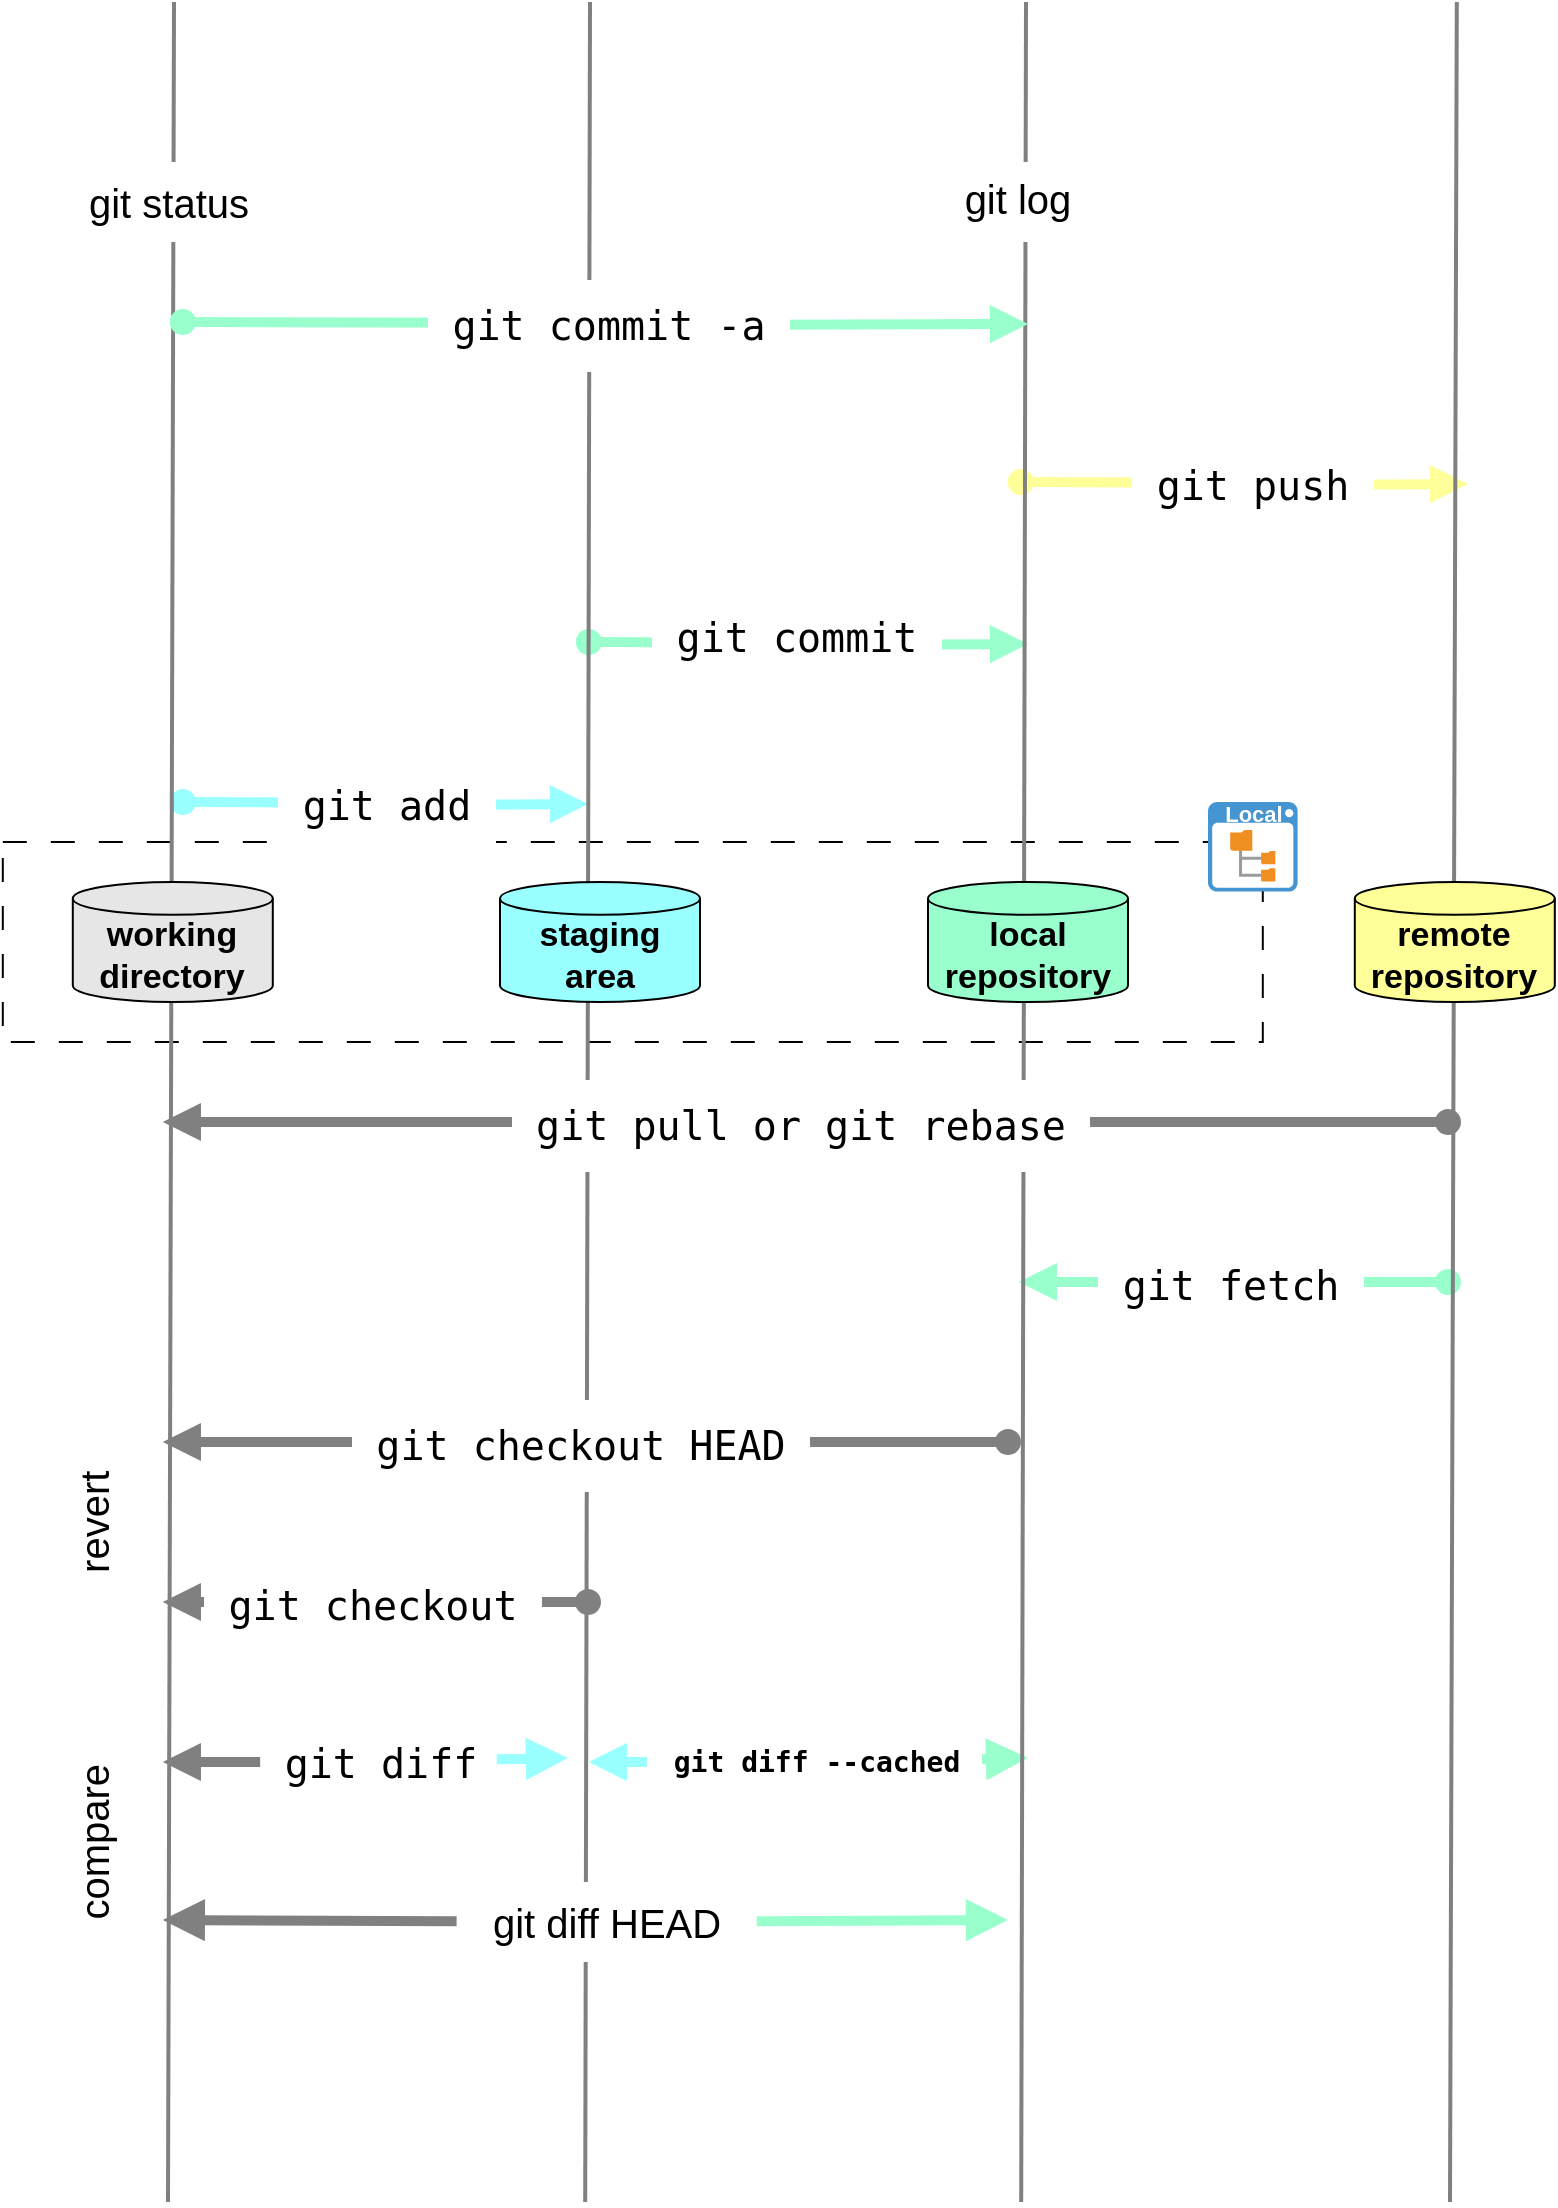 <mxfile version="24.0.7" type="github" pages="3">
  <diagram name="3 areas" id="zJqC7b9IynARBR749QTm">
    <mxGraphModel dx="954" dy="647" grid="1" gridSize="10" guides="1" tooltips="1" connect="1" arrows="1" fold="1" page="1" pageScale="1" pageWidth="827" pageHeight="1169" math="0" shadow="0">
      <root>
        <mxCell id="0" />
        <mxCell id="1" parent="0" />
        <mxCell id="27pTSMQi8Gh_r-mLNvT4-14" value="" style="rounded=0;whiteSpace=wrap;html=1;hachureGap=4;fontFamily=Architects Daughter;fontSource=https%3A%2F%2Ffonts.googleapis.com%2Fcss%3Ffamily%3DArchitects%2BDaughter;fillColor=none;dashed=1;dashPattern=12 12;" parent="1" vertex="1">
          <mxGeometry x="37.4" y="440" width="630" height="100" as="geometry" />
        </mxCell>
        <mxCell id="0hkWVxESS4iukIDbZFaX-25" value="&lt;pre&gt;&lt;br&gt;&lt;/pre&gt;" style="html=1;verticalAlign=bottom;startArrow=oval;startFill=1;endArrow=block;startSize=8;curved=0;rounded=0;shadow=0;strokeColor=#99FFCC;align=center;fontFamily=Helvetica;fontSize=11;fontColor=default;labelBackgroundColor=default;edgeStyle=orthogonalEdgeStyle;flowAnimation=0;strokeWidth=5;" parent="1" edge="1">
          <mxGeometry x="0.002" width="60" relative="1" as="geometry">
            <mxPoint x="330.4" y="340.0" as="sourcePoint" />
            <mxPoint x="550" y="341" as="targetPoint" />
            <mxPoint as="offset" />
          </mxGeometry>
        </mxCell>
        <mxCell id="0hkWVxESS4iukIDbZFaX-34" value="&lt;pre&gt;&lt;font style=&quot;font-size: 20px;&quot;&gt; git commit &lt;/font&gt;&lt;/pre&gt;" style="edgeLabel;html=1;align=center;verticalAlign=middle;resizable=0;points=[];fontFamily=Helvetica;fontSize=11;fontColor=default;labelBackgroundColor=default;" parent="0hkWVxESS4iukIDbZFaX-25" vertex="1" connectable="0">
          <mxGeometry x="-0.06" y="4" relative="1" as="geometry">
            <mxPoint as="offset" />
          </mxGeometry>
        </mxCell>
        <mxCell id="0hkWVxESS4iukIDbZFaX-26" value="&lt;pre&gt;&lt;br&gt;&lt;/pre&gt;" style="html=1;verticalAlign=bottom;startArrow=oval;startFill=1;endArrow=block;startSize=8;curved=0;rounded=0;shadow=0;strokeColor=#99FFFF;align=center;fontFamily=Helvetica;fontSize=11;fontColor=default;labelBackgroundColor=default;edgeStyle=orthogonalEdgeStyle;flowAnimation=0;strokeWidth=5;" parent="1" edge="1">
          <mxGeometry x="0.002" width="60" relative="1" as="geometry">
            <mxPoint x="127.4" y="420.0" as="sourcePoint" />
            <mxPoint x="330" y="421" as="targetPoint" />
            <mxPoint as="offset" />
          </mxGeometry>
        </mxCell>
        <mxCell id="0hkWVxESS4iukIDbZFaX-35" value="&lt;pre&gt;&lt;font style=&quot;font-size: 20px;&quot;&gt; git add &lt;/font&gt;&lt;/pre&gt;" style="edgeLabel;html=1;align=center;verticalAlign=middle;resizable=0;points=[];fontFamily=Helvetica;fontSize=11;fontColor=default;labelBackgroundColor=default;" parent="0hkWVxESS4iukIDbZFaX-26" vertex="1" connectable="0">
          <mxGeometry x="0.007" y="1" relative="1" as="geometry">
            <mxPoint x="-1" as="offset" />
          </mxGeometry>
        </mxCell>
        <mxCell id="0hkWVxESS4iukIDbZFaX-27" value="&lt;pre&gt;&lt;br&gt;&lt;/pre&gt;" style="html=1;verticalAlign=bottom;startArrow=oval;startFill=1;endArrow=block;startSize=8;curved=0;rounded=0;shadow=0;strokeColor=#FFFF99;align=center;fontFamily=Helvetica;fontSize=11;fontColor=default;labelBackgroundColor=default;edgeStyle=orthogonalEdgeStyle;flowAnimation=0;strokeWidth=5;" parent="1" edge="1">
          <mxGeometry x="0.002" width="60" relative="1" as="geometry">
            <mxPoint x="546.4" y="260.0" as="sourcePoint" />
            <mxPoint x="770" y="261" as="targetPoint" />
            <mxPoint as="offset" />
          </mxGeometry>
        </mxCell>
        <mxCell id="0hkWVxESS4iukIDbZFaX-31" value="&lt;pre&gt;&lt;font style=&quot;font-size: 20px;&quot;&gt; git push &lt;/font&gt;&lt;/pre&gt;" style="edgeLabel;html=1;align=center;verticalAlign=middle;resizable=0;points=[];fontFamily=Helvetica;fontSize=11;fontColor=default;labelBackgroundColor=default;" parent="0hkWVxESS4iukIDbZFaX-27" vertex="1" connectable="0">
          <mxGeometry x="0.031" y="1" relative="1" as="geometry">
            <mxPoint as="offset" />
          </mxGeometry>
        </mxCell>
        <mxCell id="0hkWVxESS4iukIDbZFaX-40" value="&lt;pre&gt;&lt;br&gt;&lt;/pre&gt;" style="html=1;verticalAlign=bottom;startArrow=oval;startFill=1;endArrow=block;startSize=8;curved=0;rounded=0;shadow=0;strokeColor=#99FFCC;align=center;fontFamily=Helvetica;fontSize=11;fontColor=default;labelBackgroundColor=default;edgeStyle=orthogonalEdgeStyle;flowAnimation=0;strokeWidth=5;" parent="1" edge="1">
          <mxGeometry x="0.002" width="60" relative="1" as="geometry">
            <mxPoint x="760" y="660" as="sourcePoint" />
            <mxPoint x="545.4" y="660" as="targetPoint" />
            <mxPoint as="offset" />
          </mxGeometry>
        </mxCell>
        <mxCell id="0hkWVxESS4iukIDbZFaX-41" value="&lt;pre&gt;&lt;font style=&quot;font-size: 20px;&quot;&gt; git fetch &lt;/font&gt;&lt;/pre&gt;" style="edgeLabel;html=1;align=center;verticalAlign=middle;resizable=0;points=[];fontFamily=Helvetica;fontSize=11;fontColor=default;labelBackgroundColor=default;" parent="0hkWVxESS4iukIDbZFaX-40" vertex="1" connectable="0">
          <mxGeometry x="0.007" y="1" relative="1" as="geometry">
            <mxPoint x="-1" as="offset" />
          </mxGeometry>
        </mxCell>
        <mxCell id="0hkWVxESS4iukIDbZFaX-44" value="&lt;pre&gt;&lt;br&gt;&lt;/pre&gt;" style="html=1;verticalAlign=bottom;startArrow=oval;startFill=1;endArrow=block;startSize=8;curved=0;rounded=0;shadow=0;strokeColor=#808080;align=center;fontFamily=Helvetica;fontSize=11;fontColor=default;labelBackgroundColor=default;edgeStyle=orthogonalEdgeStyle;flowAnimation=0;strokeWidth=5;" parent="1" edge="1">
          <mxGeometry x="0.002" width="60" relative="1" as="geometry">
            <mxPoint x="330" y="820" as="sourcePoint" />
            <mxPoint x="117.4" y="820" as="targetPoint" />
            <mxPoint as="offset" />
          </mxGeometry>
        </mxCell>
        <mxCell id="0hkWVxESS4iukIDbZFaX-45" value="&lt;pre&gt;&lt;font style=&quot;font-size: 20px;&quot;&gt; git checkout &lt;/font&gt;&lt;/pre&gt;" style="edgeLabel;html=1;align=center;verticalAlign=middle;resizable=0;points=[];fontFamily=Helvetica;fontSize=11;fontColor=default;labelBackgroundColor=default;" parent="0hkWVxESS4iukIDbZFaX-44" vertex="1" connectable="0">
          <mxGeometry x="0.007" y="1" relative="1" as="geometry">
            <mxPoint x="-1" as="offset" />
          </mxGeometry>
        </mxCell>
        <mxCell id="0hkWVxESS4iukIDbZFaX-47" value="&lt;font style=&quot;font-size: 20px;&quot;&gt;revert&lt;/font&gt;" style="text;html=1;align=center;verticalAlign=middle;resizable=0;points=[];autosize=1;strokeColor=none;fillColor=none;fontFamily=Helvetica;fontSize=11;fontColor=default;labelBackgroundColor=default;horizontal=0;" parent="1" vertex="1">
          <mxGeometry x="47.4" y="760" width="70" height="40" as="geometry" />
        </mxCell>
        <mxCell id="0hkWVxESS4iukIDbZFaX-56" value="&lt;font style=&quot;font-size: 20px;&quot;&gt;compare&lt;/font&gt;" style="text;html=1;align=center;verticalAlign=middle;resizable=0;points=[];autosize=1;strokeColor=none;fillColor=none;fontFamily=Helvetica;fontSize=11;fontColor=default;labelBackgroundColor=default;horizontal=0;" parent="1" vertex="1">
          <mxGeometry x="57.4" y="895" width="50" height="90" as="geometry" />
        </mxCell>
        <mxCell id="27pTSMQi8Gh_r-mLNvT4-9" value="" style="group" parent="1" vertex="1" connectable="0">
          <mxGeometry x="117.4" y="870" width="202.6" height="60" as="geometry" />
        </mxCell>
        <UserObject label="" id="0hkWVxESS4iukIDbZFaX-51">
          <mxCell style="edgeStyle=none;orthogonalLoop=1;jettySize=auto;html=1;endArrow=none;startArrow=block;rounded=0;shadow=0;strokeColor=#808080;align=center;verticalAlign=middle;fontFamily=Helvetica;fontSize=11;fontColor=default;labelBackgroundColor=default;flowAnimation=0;curved=0;strokeWidth=5;startFill=1;endFill=0;jumpStyle=none;" parent="27pTSMQi8Gh_r-mLNvT4-9" target="27pTSMQi8Gh_r-mLNvT4-4" edge="1">
            <mxGeometry width="100" relative="1" as="geometry">
              <mxPoint y="30" as="sourcePoint" />
              <mxPoint x="70.165" y="30" as="targetPoint" />
              <Array as="points" />
            </mxGeometry>
          </mxCell>
        </UserObject>
        <UserObject label="" id="27pTSMQi8Gh_r-mLNvT4-3">
          <mxCell style="edgeStyle=none;orthogonalLoop=1;jettySize=auto;html=1;endArrow=none;startArrow=block;endSize=8;startSize=8;rounded=0;shadow=0;strokeColor=#99FFFF;align=center;verticalAlign=middle;fontFamily=Helvetica;fontSize=11;fontColor=default;labelBackgroundColor=default;flowAnimation=0;curved=0;strokeWidth=5;startFill=1;endFill=0;jumpStyle=none;entryX=0.986;entryY=0.478;entryDx=0;entryDy=0;entryPerimeter=0;" parent="27pTSMQi8Gh_r-mLNvT4-9" target="27pTSMQi8Gh_r-mLNvT4-4" edge="1">
            <mxGeometry width="100" relative="1" as="geometry">
              <mxPoint x="202.6" y="28" as="sourcePoint" />
              <mxPoint x="157.87" y="28" as="targetPoint" />
              <Array as="points" />
            </mxGeometry>
          </mxCell>
        </UserObject>
        <mxCell id="27pTSMQi8Gh_r-mLNvT4-4" value="&lt;pre&gt;&lt;font style=&quot;font-size: 20px;&quot;&gt;git diff&lt;/font&gt;&lt;/pre&gt;" style="text;html=1;align=center;verticalAlign=middle;resizable=0;points=[];autosize=1;strokeColor=none;fillColor=none;fontFamily=Architects Daughter;fontSource=https%3A%2F%2Ffonts.googleapis.com%2Fcss%3Ffamily%3DArchitects%2BDaughter;gradientColor=none;" parent="27pTSMQi8Gh_r-mLNvT4-9" vertex="1">
          <mxGeometry x="48.677" width="120" height="60" as="geometry" />
        </mxCell>
        <mxCell id="27pTSMQi8Gh_r-mLNvT4-10" value="" style="group" parent="1" vertex="1" connectable="0">
          <mxGeometry x="330.4" y="870" width="219.6" height="60" as="geometry" />
        </mxCell>
        <UserObject label="" id="27pTSMQi8Gh_r-mLNvT4-11">
          <mxCell style="edgeStyle=none;orthogonalLoop=1;jettySize=auto;html=1;endArrow=none;startArrow=block;rounded=0;shadow=0;strokeColor=#99FFFF;align=center;verticalAlign=middle;fontFamily=Helvetica;fontSize=11;fontColor=default;labelBackgroundColor=default;flowAnimation=0;curved=0;strokeWidth=5;startFill=1;endFill=0;jumpStyle=none;" parent="27pTSMQi8Gh_r-mLNvT4-10" target="27pTSMQi8Gh_r-mLNvT4-13" edge="1">
            <mxGeometry width="100" relative="1" as="geometry">
              <mxPoint y="30" as="sourcePoint" />
              <mxPoint x="76.052" y="30" as="targetPoint" />
              <Array as="points" />
            </mxGeometry>
          </mxCell>
        </UserObject>
        <UserObject label="" id="27pTSMQi8Gh_r-mLNvT4-12">
          <mxCell style="edgeStyle=none;orthogonalLoop=1;jettySize=auto;html=1;endArrow=none;startArrow=block;endSize=8;startSize=8;rounded=0;shadow=0;strokeColor=#99FFCC;align=center;verticalAlign=middle;fontFamily=Helvetica;fontSize=11;fontColor=default;labelBackgroundColor=default;flowAnimation=0;curved=0;strokeWidth=5;startFill=1;endFill=0;jumpStyle=none;entryX=0.986;entryY=0.478;entryDx=0;entryDy=0;entryPerimeter=0;" parent="27pTSMQi8Gh_r-mLNvT4-10" target="27pTSMQi8Gh_r-mLNvT4-13" edge="1">
            <mxGeometry width="100" relative="1" as="geometry">
              <mxPoint x="219.6" y="28" as="sourcePoint" />
              <mxPoint x="171.117" y="28" as="targetPoint" />
              <Array as="points" />
            </mxGeometry>
          </mxCell>
        </UserObject>
        <mxCell id="27pTSMQi8Gh_r-mLNvT4-13" value="&lt;pre style=&quot;font-size: 14px;&quot;&gt;&lt;font style=&quot;font-size: 14px;&quot;&gt;git diff --cached&lt;/font&gt;&lt;/pre&gt;" style="text;html=1;align=center;verticalAlign=middle;resizable=0;points=[];autosize=1;strokeColor=none;fillColor=none;fontFamily=Architects Daughter;fontSource=https%3A%2F%2Ffonts.googleapis.com%2Fcss%3Ffamily%3DArchitects%2BDaughter;gradientColor=none;fontStyle=1;fontSize=14;" parent="27pTSMQi8Gh_r-mLNvT4-10" vertex="1">
          <mxGeometry x="28.995" width="170" height="60" as="geometry" />
        </mxCell>
        <mxCell id="27pTSMQi8Gh_r-mLNvT4-24" value="" style="group" parent="1" vertex="1" connectable="0">
          <mxGeometry x="640" y="416" width="47.4" height="48.8" as="geometry" />
        </mxCell>
        <mxCell id="27pTSMQi8Gh_r-mLNvT4-22" value="" style="shadow=0;dashed=0;html=1;strokeColor=none;fillColor=#4495D1;labelPosition=center;verticalLabelPosition=bottom;verticalAlign=top;align=center;outlineConnect=0;shape=mxgraph.veeam.2d.file_system_browser;" parent="27pTSMQi8Gh_r-mLNvT4-24" vertex="1">
          <mxGeometry y="4" width="44.8" height="44.8" as="geometry" />
        </mxCell>
        <mxCell id="27pTSMQi8Gh_r-mLNvT4-19" value="&lt;font color=&quot;#ffffff&quot;&gt;Local&amp;nbsp;&lt;/font&gt;" style="dashed=0;html=1;fillColor=none;strokeColor=none;align=center;rounded=1;arcSize=10;fontColor=#596780;fontStyle=1;fontSize=11;shadow=0" parent="27pTSMQi8Gh_r-mLNvT4-24" vertex="1">
          <mxGeometry x="1.421e-14" width="47.4" height="20" as="geometry" />
        </mxCell>
        <mxCell id="kJBUjZroPzZevEXjZhLu-1" value="" style="group" parent="1" vertex="1" connectable="0">
          <mxGeometry x="713.4" y="20" width="100" height="1100" as="geometry" />
        </mxCell>
        <mxCell id="0hkWVxESS4iukIDbZFaX-6" value="" style="endArrow=none;html=1;rounded=0;strokeWidth=2;strokeColor=#808080;movable=1;resizable=1;rotatable=1;deletable=1;editable=1;locked=0;connectable=1;" parent="kJBUjZroPzZevEXjZhLu-1" edge="1">
          <mxGeometry width="50" height="50" relative="1" as="geometry">
            <mxPoint x="47.6" y="1100" as="sourcePoint" />
            <mxPoint x="51" as="targetPoint" />
          </mxGeometry>
        </mxCell>
        <mxCell id="0hkWVxESS4iukIDbZFaX-2" value="&lt;b&gt;&lt;font style=&quot;font-size: 17px;&quot;&gt;remote repository&lt;/font&gt;&lt;/b&gt;" style="shape=cylinder3;whiteSpace=wrap;html=1;boundedLbl=1;backgroundOutline=1;size=8.2;fillColor=#FFFF99;flipH=0;flipV=0;movable=1;resizable=1;rotatable=1;deletable=1;editable=1;locked=0;connectable=1;" parent="kJBUjZroPzZevEXjZhLu-1" vertex="1">
          <mxGeometry y="440" width="100" height="60" as="geometry" />
        </mxCell>
        <mxCell id="kJBUjZroPzZevEXjZhLu-2" value="" style="group" parent="1" vertex="1" connectable="0">
          <mxGeometry x="500" y="20" width="100" height="1100" as="geometry" />
        </mxCell>
        <mxCell id="0hkWVxESS4iukIDbZFaX-5" value="" style="endArrow=none;html=1;rounded=0;strokeWidth=2;strokeColor=#808080;movable=1;resizable=1;rotatable=1;deletable=1;editable=1;locked=0;connectable=1;" parent="kJBUjZroPzZevEXjZhLu-2" edge="1">
          <mxGeometry width="50" height="50" relative="1" as="geometry">
            <mxPoint x="46.6" y="1100" as="sourcePoint" />
            <mxPoint x="49" as="targetPoint" />
          </mxGeometry>
        </mxCell>
        <mxCell id="0hkWVxESS4iukIDbZFaX-3" value="&lt;b&gt;&lt;font style=&quot;font-size: 17px;&quot;&gt;local repository&lt;/font&gt;&lt;/b&gt;" style="shape=cylinder3;whiteSpace=wrap;html=1;boundedLbl=1;backgroundOutline=1;size=8.2;fillColor=#99FFCC;flipH=0;flipV=0;movable=1;resizable=1;rotatable=1;deletable=1;editable=1;locked=0;connectable=1;" parent="kJBUjZroPzZevEXjZhLu-2" vertex="1">
          <mxGeometry y="440" width="100" height="60" as="geometry" />
        </mxCell>
        <UserObject label="&lt;font style=&quot;font-size: 20px;&quot;&gt;git log&lt;/font&gt;" id="ZFvC5M6w4cuUYhDjQRLu-3">
          <mxCell style="text;whiteSpace=wrap;html=1;align=center;fillColor=default;" parent="kJBUjZroPzZevEXjZhLu-2" vertex="1">
            <mxGeometry x="10" y="80" width="70" height="40" as="geometry" />
          </mxCell>
        </UserObject>
        <mxCell id="kJBUjZroPzZevEXjZhLu-3" value="" style="group" parent="1" vertex="1" connectable="0">
          <mxGeometry x="286" y="20" width="100" height="1100" as="geometry" />
        </mxCell>
        <mxCell id="0hkWVxESS4iukIDbZFaX-7" value="" style="endArrow=none;html=1;rounded=0;strokeWidth=2;strokeColor=#808080;movable=1;resizable=1;rotatable=1;deletable=1;editable=1;locked=0;connectable=1;" parent="kJBUjZroPzZevEXjZhLu-3" edge="1">
          <mxGeometry width="50" height="50" relative="1" as="geometry">
            <mxPoint x="42.6" y="1100" as="sourcePoint" />
            <mxPoint x="45" as="targetPoint" />
          </mxGeometry>
        </mxCell>
        <mxCell id="0hkWVxESS4iukIDbZFaX-4" value="&lt;span style=&quot;font-size: 17px;&quot;&gt;&lt;b&gt;staging area&lt;/b&gt;&lt;/span&gt;" style="shape=cylinder3;whiteSpace=wrap;html=1;boundedLbl=1;backgroundOutline=1;size=8.2;fillColor=#99FFFF;flipH=0;flipV=0;movable=1;resizable=1;rotatable=1;deletable=1;editable=1;locked=0;connectable=1;" parent="kJBUjZroPzZevEXjZhLu-3" vertex="1">
          <mxGeometry y="440" width="100" height="60" as="geometry" />
        </mxCell>
        <mxCell id="kJBUjZroPzZevEXjZhLu-5" value="" style="group" parent="1" vertex="1" connectable="0">
          <mxGeometry x="72.4" y="20" width="100" height="1100" as="geometry" />
        </mxCell>
        <mxCell id="0hkWVxESS4iukIDbZFaX-8" value="" style="endArrow=none;html=1;rounded=0;strokeWidth=2;strokeColor=#808080;movable=1;resizable=1;rotatable=1;deletable=1;editable=1;locked=0;connectable=1;" parent="kJBUjZroPzZevEXjZhLu-5" edge="1">
          <mxGeometry width="50" height="50" relative="1" as="geometry">
            <mxPoint x="47.6" y="1100" as="sourcePoint" />
            <mxPoint x="50.6" as="targetPoint" />
          </mxGeometry>
        </mxCell>
        <mxCell id="0hkWVxESS4iukIDbZFaX-1" value="&lt;b&gt;&lt;font style=&quot;font-size: 17px;&quot;&gt;working directory&lt;/font&gt;&lt;/b&gt;" style="shape=cylinder3;whiteSpace=wrap;html=1;boundedLbl=1;backgroundOutline=1;size=8.2;fillColor=#E6E6E6;flipH=0;flipV=0;movable=1;resizable=1;rotatable=1;deletable=1;editable=1;locked=0;connectable=1;" parent="kJBUjZroPzZevEXjZhLu-5" vertex="1">
          <mxGeometry y="440" width="100" height="60" as="geometry" />
        </mxCell>
        <mxCell id="ZFvC5M6w4cuUYhDjQRLu-1" value="&lt;font style=&quot;font-size: 20px;&quot;&gt;git status&lt;/font&gt;" style="text;html=1;align=center;verticalAlign=middle;resizable=0;points=[];autosize=1;strokeColor=none;fillColor=default;" parent="kJBUjZroPzZevEXjZhLu-5" vertex="1">
          <mxGeometry x="-2.4" y="80" width="100" height="40" as="geometry" />
        </mxCell>
        <mxCell id="27pTSMQi8Gh_r-mLNvT4-8" value="" style="group" parent="1" vertex="1" connectable="0">
          <mxGeometry x="117.4" y="960" width="422.6" height="40" as="geometry" />
        </mxCell>
        <mxCell id="0hkWVxESS4iukIDbZFaX-55" value="" style="edgeStyle=none;orthogonalLoop=1;jettySize=auto;html=1;endArrow=none;startArrow=block;endSize=8;startSize=8;rounded=0;shadow=0;strokeColor=#808080;align=center;verticalAlign=middle;fontFamily=Helvetica;fontSize=11;fontColor=default;labelBackgroundColor=default;flowAnimation=0;curved=1;strokeWidth=5;startFill=1;endFill=0;" parent="27pTSMQi8Gh_r-mLNvT4-8" target="27pTSMQi8Gh_r-mLNvT4-6" edge="1">
          <mxGeometry width="100" relative="1" as="geometry">
            <mxPoint y="19" as="sourcePoint" />
            <mxPoint x="128.617" y="19" as="targetPoint" />
            <Array as="points" />
          </mxGeometry>
        </mxCell>
        <mxCell id="27pTSMQi8Gh_r-mLNvT4-6" value="&lt;span style=&quot;font-family: Helvetica; font-size: 20px; background-color: rgb(255, 255, 255);&quot;&gt;&amp;nbsp;git&amp;nbsp;diff HEAD&amp;nbsp;&lt;/span&gt;" style="text;html=1;align=center;verticalAlign=middle;resizable=0;points=[];autosize=1;strokeColor=none;fillColor=default;fontFamily=Architects Daughter;fontSource=https%3A%2F%2Ffonts.googleapis.com%2Fcss%3Ffamily%3DArchitects%2BDaughter;flipH=0;flipV=1;" parent="27pTSMQi8Gh_r-mLNvT4-8" vertex="1">
          <mxGeometry x="146.991" width="150" height="40" as="geometry" />
        </mxCell>
        <UserObject label="" id="27pTSMQi8Gh_r-mLNvT4-7">
          <mxCell style="edgeStyle=none;orthogonalLoop=1;jettySize=auto;html=1;endArrow=none;startArrow=block;endSize=8;startSize=8;rounded=0;shadow=0;strokeColor=#99FFCC;align=center;verticalAlign=middle;fontFamily=Helvetica;fontSize=11;fontColor=default;labelBackgroundColor=default;flowAnimation=0;curved=0;strokeWidth=5;startFill=1;endFill=0;jumpStyle=none;" parent="27pTSMQi8Gh_r-mLNvT4-8" target="27pTSMQi8Gh_r-mLNvT4-6" edge="1">
            <mxGeometry width="100" relative="1" as="geometry">
              <mxPoint x="422.6" y="19" as="sourcePoint" />
              <mxPoint x="312.357" y="19" as="targetPoint" />
              <Array as="points" />
            </mxGeometry>
          </mxCell>
        </UserObject>
        <mxCell id="0hkWVxESS4iukIDbZFaX-37" value="&lt;pre&gt;&lt;br&gt;&lt;/pre&gt;" style="html=1;verticalAlign=bottom;startArrow=oval;startFill=1;endArrow=block;startSize=8;curved=0;rounded=0;shadow=0;strokeColor=#808080;align=center;fontFamily=Helvetica;fontSize=11;fontColor=default;labelBackgroundColor=default;edgeStyle=orthogonalEdgeStyle;flowAnimation=0;strokeWidth=5;" parent="1" edge="1">
          <mxGeometry x="0.002" width="60" relative="1" as="geometry">
            <mxPoint x="760" y="580" as="sourcePoint" />
            <mxPoint x="117.4" y="580" as="targetPoint" />
            <mxPoint as="offset" />
          </mxGeometry>
        </mxCell>
        <mxCell id="0hkWVxESS4iukIDbZFaX-38" value="&lt;pre&gt;&lt;font style=&quot;font-size: 20px;&quot;&gt; git pull or git rebase &lt;/font&gt;&lt;/pre&gt;" style="edgeLabel;html=1;align=center;verticalAlign=middle;resizable=0;points=[];fontFamily=Helvetica;fontSize=11;fontColor=default;labelBackgroundColor=default;" parent="0hkWVxESS4iukIDbZFaX-37" vertex="1" connectable="0">
          <mxGeometry x="0.007" y="1" relative="1" as="geometry">
            <mxPoint x="-1" as="offset" />
          </mxGeometry>
        </mxCell>
        <mxCell id="0hkWVxESS4iukIDbZFaX-42" value="&lt;pre&gt;&lt;br&gt;&lt;/pre&gt;" style="html=1;verticalAlign=bottom;startArrow=oval;startFill=1;endArrow=block;startSize=8;curved=0;rounded=0;shadow=0;strokeColor=#808080;align=center;fontFamily=Helvetica;fontSize=11;fontColor=default;labelBackgroundColor=default;edgeStyle=orthogonalEdgeStyle;flowAnimation=0;strokeWidth=5;" parent="1" edge="1">
          <mxGeometry x="0.002" width="60" relative="1" as="geometry">
            <mxPoint x="540" y="740" as="sourcePoint" />
            <mxPoint x="117.4" y="740" as="targetPoint" />
            <mxPoint as="offset" />
          </mxGeometry>
        </mxCell>
        <mxCell id="0hkWVxESS4iukIDbZFaX-43" value="&lt;pre&gt;&lt;font style=&quot;font-size: 20px;&quot;&gt; git checkout HEAD &lt;/font&gt;&lt;/pre&gt;" style="edgeLabel;html=1;align=center;verticalAlign=middle;resizable=0;points=[];fontFamily=Helvetica;fontSize=11;fontColor=default;labelBackgroundColor=default;" parent="0hkWVxESS4iukIDbZFaX-42" vertex="1" connectable="0">
          <mxGeometry x="0.007" y="1" relative="1" as="geometry">
            <mxPoint x="-1" as="offset" />
          </mxGeometry>
        </mxCell>
        <mxCell id="0hkWVxESS4iukIDbZFaX-29" value="&lt;pre&gt;&lt;br&gt;&lt;/pre&gt;" style="html=1;verticalAlign=bottom;startArrow=oval;startFill=1;endArrow=block;startSize=8;curved=0;rounded=0;shadow=0;strokeColor=#99FFCC;align=center;fontFamily=Helvetica;fontSize=11;fontColor=default;labelBackgroundColor=default;edgeStyle=orthogonalEdgeStyle;flowAnimation=0;strokeWidth=5;" parent="1" edge="1">
          <mxGeometry x="0.002" width="60" relative="1" as="geometry">
            <mxPoint x="127.4" y="180.0" as="sourcePoint" />
            <mxPoint x="550" y="181" as="targetPoint" />
            <mxPoint as="offset" />
          </mxGeometry>
        </mxCell>
        <mxCell id="0hkWVxESS4iukIDbZFaX-36" value="&lt;pre&gt;&lt;font style=&quot;font-size: 20px;&quot;&gt; git commit -a &lt;/font&gt;&lt;/pre&gt;" style="edgeLabel;html=1;align=center;verticalAlign=middle;resizable=0;points=[];fontFamily=Helvetica;fontSize=11;fontColor=default;labelBackgroundColor=default;" parent="0hkWVxESS4iukIDbZFaX-29" vertex="1" connectable="0">
          <mxGeometry x="0.009" y="1" relative="1" as="geometry">
            <mxPoint as="offset" />
          </mxGeometry>
        </mxCell>
      </root>
    </mxGraphModel>
  </diagram>
  <diagram id="48pv1piM8zrW4aCiMmBJ" name="4 files statuses">
    <mxGraphModel dx="954" dy="647" grid="1" gridSize="10" guides="1" tooltips="1" connect="1" arrows="1" fold="1" page="1" pageScale="1" pageWidth="1169" pageHeight="827" math="0" shadow="0">
      <root>
        <mxCell id="0" />
        <mxCell id="1" parent="0" />
        <mxCell id="MZME8LE3W0G9AgC13R30-1" value="" style="edgeStyle=orthogonalEdgeStyle;rounded=0;orthogonalLoop=1;jettySize=auto;html=1;curved=1;" parent="1" source="MZME8LE3W0G9AgC13R30-3" target="MZME8LE3W0G9AgC13R30-6" edge="1">
          <mxGeometry relative="1" as="geometry">
            <Array as="points">
              <mxPoint x="299" y="290" />
              <mxPoint x="489" y="290" />
            </Array>
          </mxGeometry>
        </mxCell>
        <mxCell id="MZME8LE3W0G9AgC13R30-2" value="&lt;font style=&quot;font-size: 20px;&quot;&gt;add file&lt;/font&gt;" style="edgeLabel;html=1;align=center;verticalAlign=middle;resizable=0;points=[];" parent="MZME8LE3W0G9AgC13R30-1" vertex="1" connectable="0">
          <mxGeometry x="0.002" y="-1" relative="1" as="geometry">
            <mxPoint as="offset" />
          </mxGeometry>
        </mxCell>
        <mxCell id="MZME8LE3W0G9AgC13R30-3" value="&lt;font style=&quot;font-size: 20px; background-color: rgb(153, 255, 204);&quot;&gt;untracked&lt;/font&gt;" style="sketch=0;aspect=fixed;pointerEvents=1;shadow=0;dashed=0;html=1;strokeColor=none;labelPosition=center;verticalLabelPosition=bottom;verticalAlign=top;align=center;shape=mxgraph.azure.rdp_remoting_file;fillColor=#0078D7;flipH=0;" parent="1" vertex="1">
          <mxGeometry x="275" y="374" width="48" height="50" as="geometry" />
        </mxCell>
        <mxCell id="MZME8LE3W0G9AgC13R30-4" value="" style="edgeStyle=orthogonalEdgeStyle;rounded=0;orthogonalLoop=1;jettySize=auto;html=1;curved=1;exitX=0.9;exitY=0.1;exitDx=0;exitDy=0;exitPerimeter=0;" parent="1" source="MZME8LE3W0G9AgC13R30-6" target="MZME8LE3W0G9AgC13R30-9" edge="1">
          <mxGeometry relative="1" as="geometry">
            <Array as="points">
              <mxPoint x="508" y="294" />
              <mxPoint x="679" y="294" />
            </Array>
          </mxGeometry>
        </mxCell>
        <mxCell id="MZME8LE3W0G9AgC13R30-5" value="&lt;font style=&quot;font-size: 20px;&quot;&gt;edit file&lt;/font&gt;" style="edgeLabel;html=1;align=center;verticalAlign=middle;resizable=0;points=[];" parent="MZME8LE3W0G9AgC13R30-4" vertex="1" connectable="0">
          <mxGeometry x="0.006" y="4" relative="1" as="geometry">
            <mxPoint as="offset" />
          </mxGeometry>
        </mxCell>
        <mxCell id="MZME8LE3W0G9AgC13R30-6" value="&lt;font style=&quot;font-size: 20px;&quot;&gt;unmodified&lt;/font&gt;" style="sketch=0;aspect=fixed;pointerEvents=1;shadow=0;dashed=0;html=1;strokeColor=none;labelPosition=center;verticalLabelPosition=bottom;verticalAlign=top;align=center;shape=mxgraph.azure.rdp_remoting_file;fillColor=#0078D7;flipH=0;" parent="1" vertex="1">
          <mxGeometry x="465" y="374" width="48" height="50" as="geometry" />
        </mxCell>
        <mxCell id="MZME8LE3W0G9AgC13R30-7" value="" style="edgeStyle=orthogonalEdgeStyle;rounded=0;orthogonalLoop=1;jettySize=auto;html=1;curved=1;exitX=0.9;exitY=0.1;exitDx=0;exitDy=0;exitPerimeter=0;" parent="1" source="MZME8LE3W0G9AgC13R30-9" target="MZME8LE3W0G9AgC13R30-12" edge="1">
          <mxGeometry relative="1" as="geometry">
            <Array as="points">
              <mxPoint x="698" y="294" />
              <mxPoint x="869" y="294" />
            </Array>
          </mxGeometry>
        </mxCell>
        <mxCell id="MZME8LE3W0G9AgC13R30-8" value="&lt;font style=&quot;font-size: 20px;&quot;&gt;stage file&lt;/font&gt;" style="edgeLabel;html=1;align=center;verticalAlign=middle;resizable=0;points=[];" parent="MZME8LE3W0G9AgC13R30-7" vertex="1" connectable="0">
          <mxGeometry x="-0.079" y="3" relative="1" as="geometry">
            <mxPoint as="offset" />
          </mxGeometry>
        </mxCell>
        <mxCell id="MZME8LE3W0G9AgC13R30-9" value="&lt;font style=&quot;font-size: 20px;&quot;&gt;modified&lt;/font&gt;" style="sketch=0;aspect=fixed;pointerEvents=1;shadow=0;dashed=0;html=1;strokeColor=none;labelPosition=center;verticalLabelPosition=bottom;verticalAlign=top;align=center;shape=mxgraph.azure.rdp_remoting_file;fillColor=#0078D7;flipH=0;" parent="1" vertex="1">
          <mxGeometry x="655" y="374" width="48" height="50" as="geometry" />
        </mxCell>
        <mxCell id="MZME8LE3W0G9AgC13R30-10" style="edgeStyle=orthogonalEdgeStyle;rounded=0;orthogonalLoop=1;jettySize=auto;html=1;exitX=0.5;exitY=1;exitDx=0;exitDy=0;exitPerimeter=0;curved=1;entryX=0.96;entryY=0.96;entryDx=0;entryDy=0;entryPerimeter=0;strokeWidth=1;" parent="1" source="MZME8LE3W0G9AgC13R30-12" target="MZME8LE3W0G9AgC13R30-6" edge="1">
          <mxGeometry relative="1" as="geometry">
            <mxPoint x="485" y="424" as="targetPoint" />
            <Array as="points">
              <mxPoint x="869" y="534.03" />
              <mxPoint x="511" y="534.03" />
            </Array>
          </mxGeometry>
        </mxCell>
        <mxCell id="MZME8LE3W0G9AgC13R30-11" value="&lt;font style=&quot;font-size: 20px;&quot;&gt;commit&lt;/font&gt;" style="edgeLabel;html=1;align=center;verticalAlign=middle;resizable=0;points=[];" parent="MZME8LE3W0G9AgC13R30-10" vertex="1" connectable="0">
          <mxGeometry x="-0.002" relative="1" as="geometry">
            <mxPoint as="offset" />
          </mxGeometry>
        </mxCell>
        <mxCell id="MZME8LE3W0G9AgC13R30-12" value="&lt;font style=&quot;font-size: 20px;&quot;&gt;staged&lt;/font&gt;" style="sketch=0;aspect=fixed;pointerEvents=1;shadow=0;dashed=0;html=1;strokeColor=none;labelPosition=center;verticalLabelPosition=bottom;verticalAlign=top;align=center;shape=mxgraph.azure.rdp_remoting_file;fillColor=#0078D7;flipH=0;" parent="1" vertex="1">
          <mxGeometry x="845" y="374" width="48" height="50" as="geometry" />
        </mxCell>
        <mxCell id="MZME8LE3W0G9AgC13R30-13" style="edgeStyle=orthogonalEdgeStyle;rounded=0;orthogonalLoop=1;jettySize=auto;html=1;exitX=0.5;exitY=1;exitDx=0;exitDy=0;exitPerimeter=0;entryX=0.5;entryY=1;entryDx=0;entryDy=0;entryPerimeter=0;curved=1;" parent="1" source="MZME8LE3W0G9AgC13R30-6" target="MZME8LE3W0G9AgC13R30-3" edge="1">
          <mxGeometry relative="1" as="geometry">
            <Array as="points">
              <mxPoint x="489" y="534.03" />
              <mxPoint x="299" y="534.03" />
            </Array>
          </mxGeometry>
        </mxCell>
        <mxCell id="MZME8LE3W0G9AgC13R30-14" value="&lt;font style=&quot;font-size: 20px;&quot;&gt;remove file&lt;/font&gt;" style="edgeLabel;html=1;align=center;verticalAlign=middle;resizable=0;points=[];" parent="MZME8LE3W0G9AgC13R30-13" vertex="1" connectable="0">
          <mxGeometry x="0.018" y="-2" relative="1" as="geometry">
            <mxPoint as="offset" />
          </mxGeometry>
        </mxCell>
      </root>
    </mxGraphModel>
  </diagram>
  <diagram id="MjuzoO2JLiGAHE04lup4" name="git diff">
    <mxGraphModel dx="838" dy="570" grid="1" gridSize="10" guides="1" tooltips="1" connect="1" arrows="1" fold="1" page="1" pageScale="1" pageWidth="827" pageHeight="1169" math="0" shadow="0">
      <root>
        <mxCell id="0" />
        <mxCell id="1" parent="0" />
      </root>
    </mxGraphModel>
  </diagram>
</mxfile>
